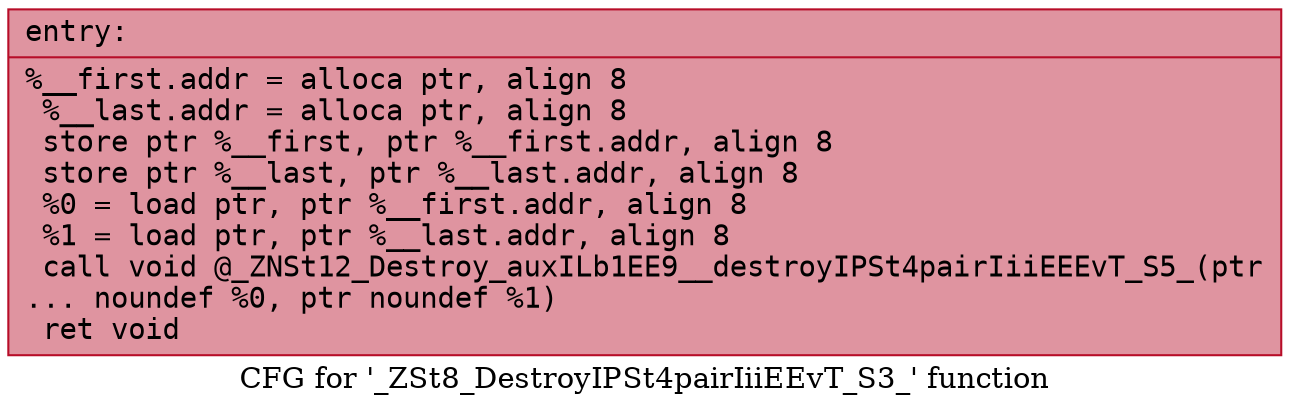 digraph "CFG for '_ZSt8_DestroyIPSt4pairIiiEEvT_S3_' function" {
	label="CFG for '_ZSt8_DestroyIPSt4pairIiiEEvT_S3_' function";

	Node0x55c954ef0ab0 [shape=record,color="#b70d28ff", style=filled, fillcolor="#b70d2870" fontname="Courier",label="{entry:\l|  %__first.addr = alloca ptr, align 8\l  %__last.addr = alloca ptr, align 8\l  store ptr %__first, ptr %__first.addr, align 8\l  store ptr %__last, ptr %__last.addr, align 8\l  %0 = load ptr, ptr %__first.addr, align 8\l  %1 = load ptr, ptr %__last.addr, align 8\l  call void @_ZNSt12_Destroy_auxILb1EE9__destroyIPSt4pairIiiEEEvT_S5_(ptr\l... noundef %0, ptr noundef %1)\l  ret void\l}"];
}
